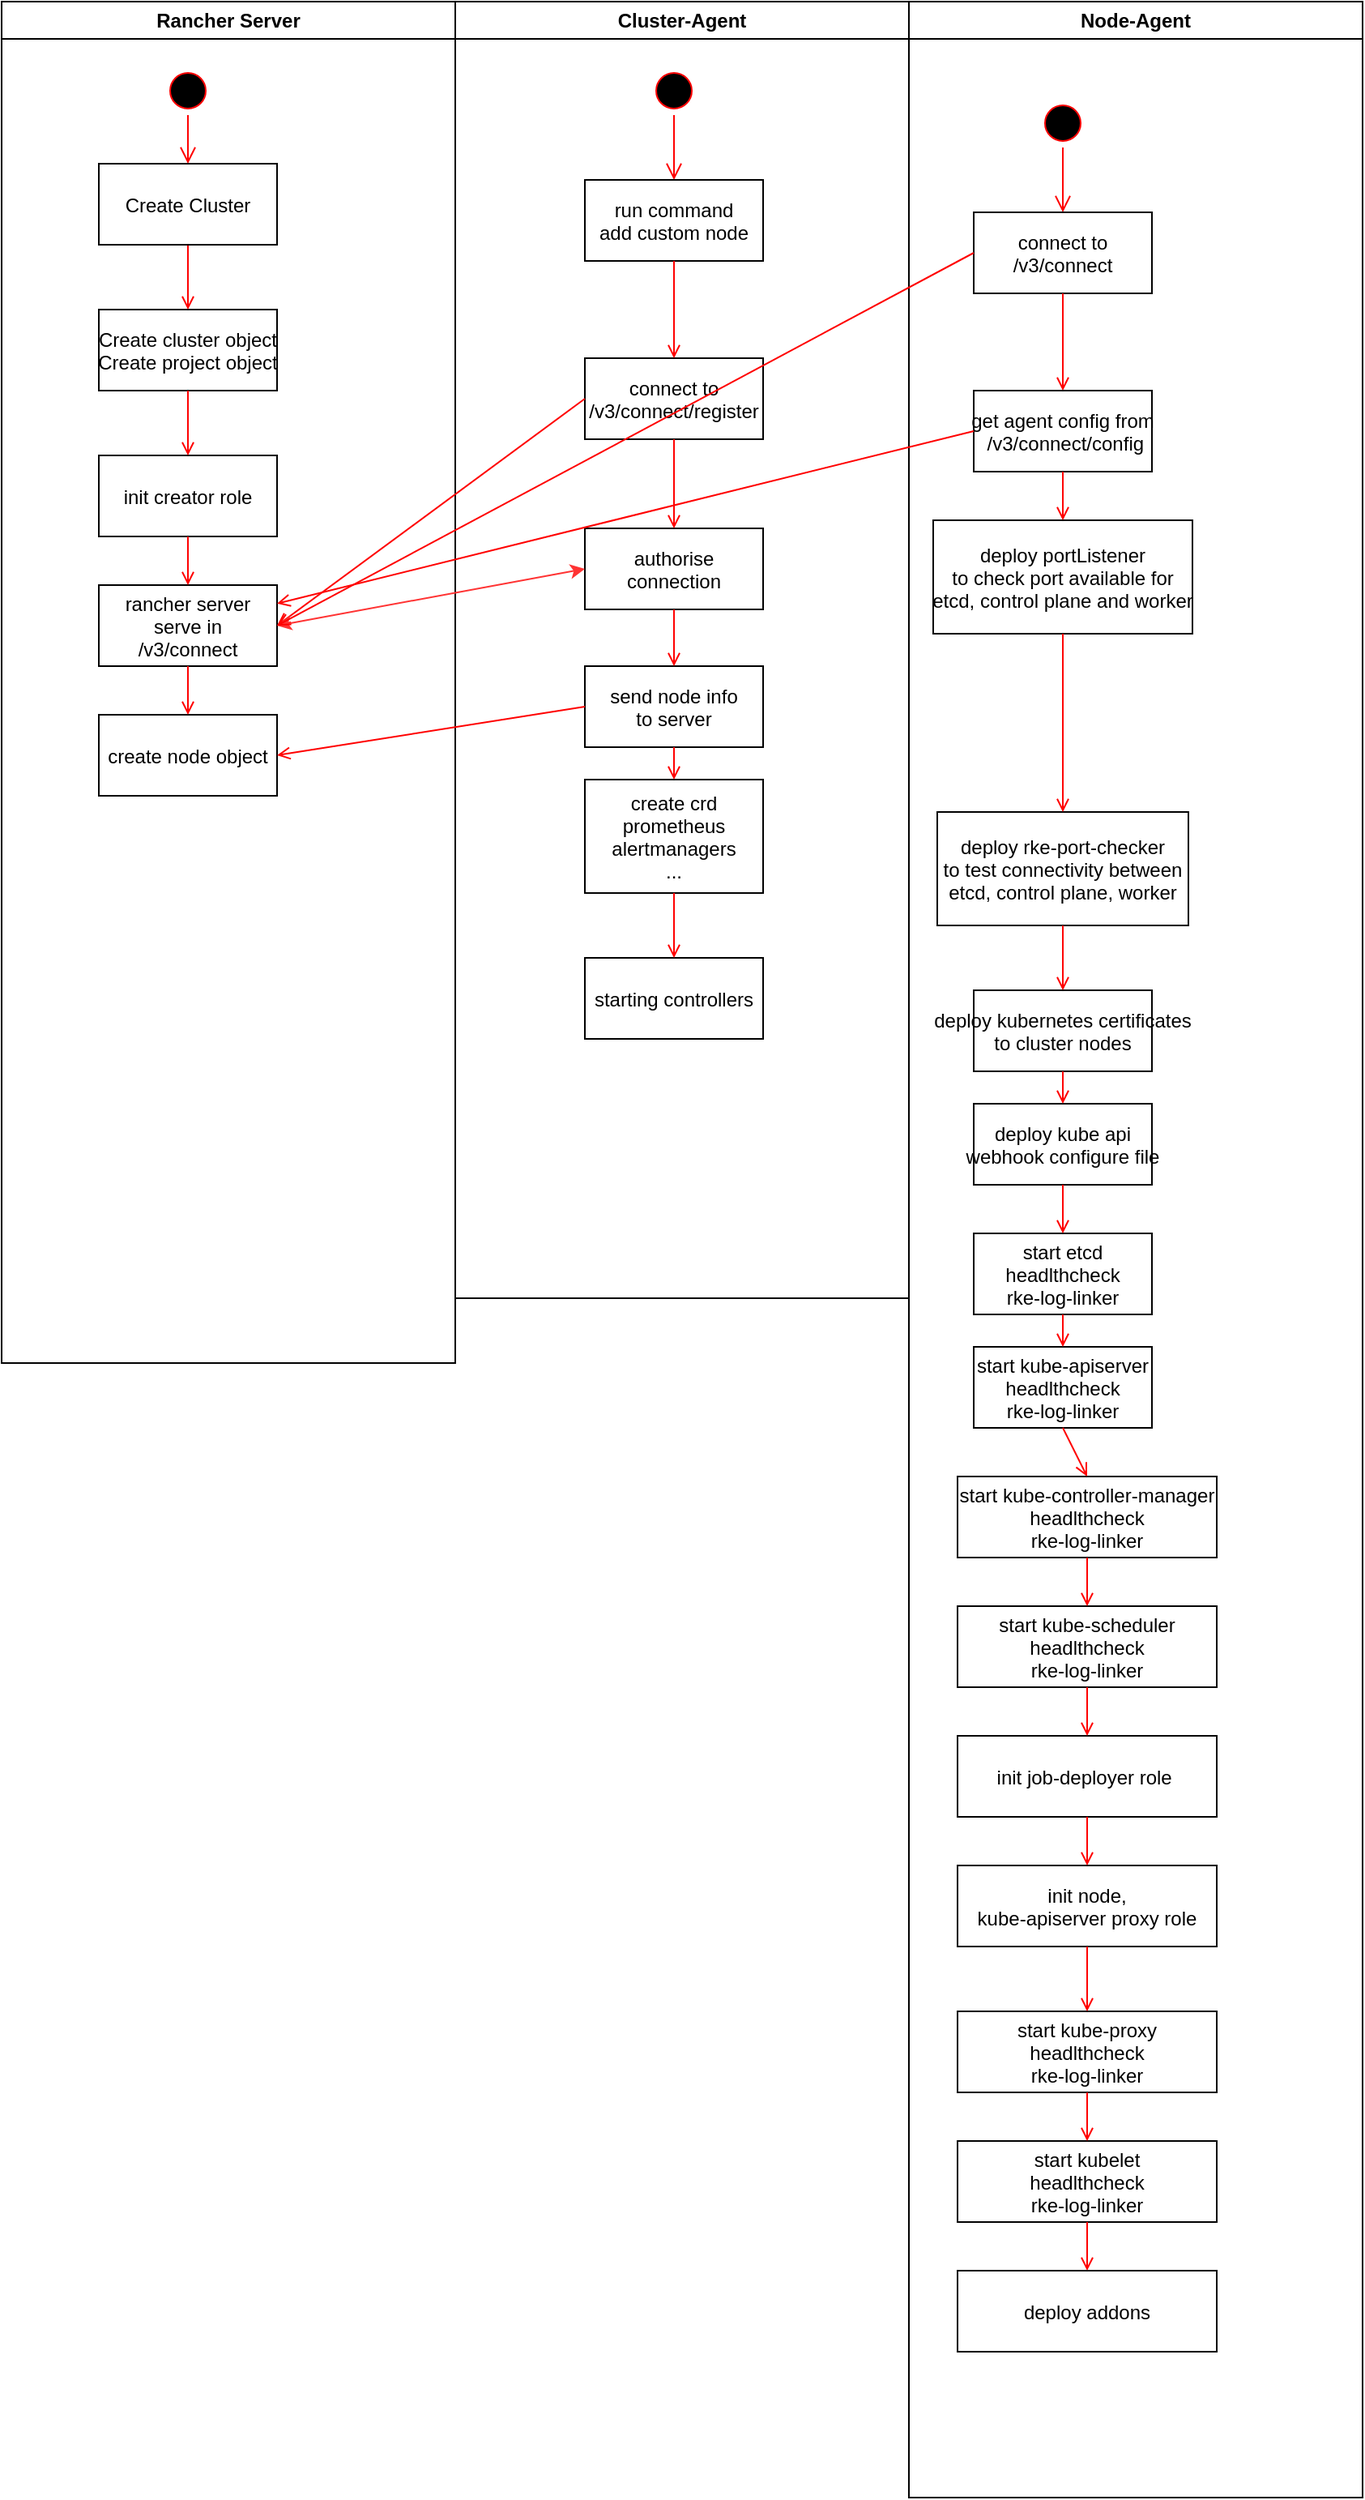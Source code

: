 <mxfile version="13.4.5" type="github">
  <diagram name="Page-1" id="e7e014a7-5840-1c2e-5031-d8a46d1fe8dd">
    <mxGraphModel dx="2066" dy="1154" grid="1" gridSize="10" guides="1" tooltips="1" connect="1" arrows="1" fold="1" page="1" pageScale="1" pageWidth="1169" pageHeight="826" background="#ffffff" math="0" shadow="0">
      <root>
        <mxCell id="0" />
        <mxCell id="1" parent="0" />
        <mxCell id="2" value="Rancher Server" style="swimlane;whiteSpace=wrap" parent="1" vertex="1">
          <mxGeometry x="150" y="30" width="280" height="840" as="geometry" />
        </mxCell>
        <mxCell id="5" value="" style="ellipse;shape=startState;fillColor=#000000;strokeColor=#ff0000;" parent="2" vertex="1">
          <mxGeometry x="100" y="40" width="30" height="30" as="geometry" />
        </mxCell>
        <mxCell id="6" value="" style="edgeStyle=elbowEdgeStyle;elbow=horizontal;verticalAlign=bottom;endArrow=open;endSize=8;strokeColor=#FF0000;endFill=1;rounded=0;entryX=0.5;entryY=0;entryDx=0;entryDy=0;" parent="2" source="5" edge="1">
          <mxGeometry x="100" y="40" as="geometry">
            <mxPoint x="115" y="100" as="targetPoint" />
          </mxGeometry>
        </mxCell>
        <mxCell id="8" value="Create cluster object&#xa;Create project object" style="" parent="2" vertex="1">
          <mxGeometry x="60" y="190" width="110" height="50" as="geometry" />
        </mxCell>
        <mxCell id="9" value="" style="endArrow=open;strokeColor=#FF0000;endFill=1;rounded=0;entryX=0.5;entryY=0;entryDx=0;entryDy=0;exitX=0.5;exitY=1;exitDx=0;exitDy=0;" parent="2" source="Nvh7TqMCfOIsHcsC9H2H-47" target="8" edge="1">
          <mxGeometry relative="1" as="geometry">
            <mxPoint x="115" y="180" as="sourcePoint" />
            <mxPoint x="115" y="210" as="targetPoint" />
          </mxGeometry>
        </mxCell>
        <mxCell id="10" value="init creator role" style="" parent="2" vertex="1">
          <mxGeometry x="60" y="280" width="110" height="50" as="geometry" />
        </mxCell>
        <mxCell id="11" value="" style="endArrow=open;strokeColor=#FF0000;endFill=1;rounded=0" parent="2" source="8" target="10" edge="1">
          <mxGeometry relative="1" as="geometry" />
        </mxCell>
        <mxCell id="Nvh7TqMCfOIsHcsC9H2H-42" value="create node object" style="" vertex="1" parent="2">
          <mxGeometry x="60" y="440" width="110" height="50" as="geometry" />
        </mxCell>
        <mxCell id="Nvh7TqMCfOIsHcsC9H2H-41" value="rancher server&#xa;serve in&#xa;/v3/connect" style="" vertex="1" parent="2">
          <mxGeometry x="60" y="360" width="110" height="50" as="geometry" />
        </mxCell>
        <mxCell id="Nvh7TqMCfOIsHcsC9H2H-43" value="" style="endArrow=open;strokeColor=#FF0000;endFill=1;rounded=0" edge="1" parent="2" source="Nvh7TqMCfOIsHcsC9H2H-41" target="Nvh7TqMCfOIsHcsC9H2H-42">
          <mxGeometry relative="1" as="geometry" />
        </mxCell>
        <mxCell id="Nvh7TqMCfOIsHcsC9H2H-46" value="" style="endArrow=open;strokeColor=#FF0000;endFill=1;rounded=0;exitX=0.5;exitY=1;exitDx=0;exitDy=0;entryX=0.5;entryY=0;entryDx=0;entryDy=0;" edge="1" parent="2" source="10" target="Nvh7TqMCfOIsHcsC9H2H-41">
          <mxGeometry relative="1" as="geometry">
            <mxPoint x="125" y="280" as="sourcePoint" />
            <mxPoint x="125" y="335" as="targetPoint" />
          </mxGeometry>
        </mxCell>
        <mxCell id="Nvh7TqMCfOIsHcsC9H2H-47" value="Create Cluster" style="" vertex="1" parent="2">
          <mxGeometry x="60" y="100" width="110" height="50" as="geometry" />
        </mxCell>
        <mxCell id="3" value="Cluster-Agent" style="swimlane;whiteSpace=wrap" parent="1" vertex="1">
          <mxGeometry x="430" y="30" width="280" height="800" as="geometry" />
        </mxCell>
        <mxCell id="13" value="" style="ellipse;shape=startState;fillColor=#000000;strokeColor=#ff0000;" parent="3" vertex="1">
          <mxGeometry x="120" y="40" width="30" height="30" as="geometry" />
        </mxCell>
        <mxCell id="14" value="" style="edgeStyle=elbowEdgeStyle;elbow=horizontal;verticalAlign=bottom;endArrow=open;endSize=8;strokeColor=#FF0000;endFill=1;rounded=0" parent="3" source="13" target="15" edge="1">
          <mxGeometry x="100" y="20" as="geometry">
            <mxPoint x="115" y="90" as="targetPoint" />
          </mxGeometry>
        </mxCell>
        <mxCell id="15" value="run command &#xa;add custom node" style="" parent="3" vertex="1">
          <mxGeometry x="80" y="110" width="110" height="50" as="geometry" />
        </mxCell>
        <mxCell id="16" value="connect to&#xa;/v3/connect/register" style="" parent="3" vertex="1">
          <mxGeometry x="80" y="220" width="110" height="50" as="geometry" />
        </mxCell>
        <mxCell id="17" value="" style="endArrow=open;strokeColor=#FF0000;endFill=1;rounded=0" parent="3" source="15" target="16" edge="1">
          <mxGeometry relative="1" as="geometry" />
        </mxCell>
        <mxCell id="18" value="authorise&#xa;connection" style="" parent="3" vertex="1">
          <mxGeometry x="80" y="325" width="110" height="50" as="geometry" />
        </mxCell>
        <mxCell id="19" value="" style="endArrow=open;strokeColor=#FF0000;endFill=1;rounded=0" parent="3" source="16" target="18" edge="1">
          <mxGeometry relative="1" as="geometry" />
        </mxCell>
        <mxCell id="Nvh7TqMCfOIsHcsC9H2H-49" value="send node info&#xa;to server" style="" vertex="1" parent="3">
          <mxGeometry x="80" y="410" width="110" height="50" as="geometry" />
        </mxCell>
        <mxCell id="Nvh7TqMCfOIsHcsC9H2H-51" value="create crd&#xa;prometheus&#xa;alertmanagers&#xa;..." style="" vertex="1" parent="3">
          <mxGeometry x="80" y="480" width="110" height="70" as="geometry" />
        </mxCell>
        <mxCell id="Nvh7TqMCfOIsHcsC9H2H-55" value="starting controllers" style="" vertex="1" parent="3">
          <mxGeometry x="80" y="590" width="110" height="50" as="geometry" />
        </mxCell>
        <mxCell id="Nvh7TqMCfOIsHcsC9H2H-62" value="" style="endArrow=open;strokeColor=#FF0000;endFill=1;rounded=0;exitX=0.5;exitY=1;exitDx=0;exitDy=0;entryX=0.5;entryY=0;entryDx=0;entryDy=0;" edge="1" parent="3" source="18" target="Nvh7TqMCfOIsHcsC9H2H-49">
          <mxGeometry relative="1" as="geometry">
            <mxPoint x="155" y="290" as="sourcePoint" />
            <mxPoint x="155" y="345" as="targetPoint" />
          </mxGeometry>
        </mxCell>
        <mxCell id="Nvh7TqMCfOIsHcsC9H2H-61" value="" style="endArrow=open;strokeColor=#FF0000;endFill=1;rounded=0;exitX=0.5;exitY=1;exitDx=0;exitDy=0;entryX=0.5;entryY=0;entryDx=0;entryDy=0;" edge="1" parent="3" source="Nvh7TqMCfOIsHcsC9H2H-49" target="Nvh7TqMCfOIsHcsC9H2H-51">
          <mxGeometry relative="1" as="geometry">
            <mxPoint x="145" y="280" as="sourcePoint" />
            <mxPoint x="145" y="335" as="targetPoint" />
          </mxGeometry>
        </mxCell>
        <mxCell id="Nvh7TqMCfOIsHcsC9H2H-63" value="" style="endArrow=open;strokeColor=#FF0000;endFill=1;rounded=0;exitX=0.5;exitY=1;exitDx=0;exitDy=0;entryX=0.5;entryY=0;entryDx=0;entryDy=0;" edge="1" parent="3" source="Nvh7TqMCfOIsHcsC9H2H-51" target="Nvh7TqMCfOIsHcsC9H2H-55">
          <mxGeometry relative="1" as="geometry">
            <mxPoint x="165" y="300" as="sourcePoint" />
            <mxPoint x="170" y="570" as="targetPoint" />
          </mxGeometry>
        </mxCell>
        <mxCell id="4" value="Node-Agent" style="swimlane;whiteSpace=wrap;swimlaneFillColor=#ffffff;" parent="1" vertex="1">
          <mxGeometry x="710" y="30" width="280" height="1540" as="geometry" />
        </mxCell>
        <mxCell id="Nvh7TqMCfOIsHcsC9H2H-64" value="" style="ellipse;shape=startState;fillColor=#000000;strokeColor=#ff0000;" vertex="1" parent="4">
          <mxGeometry x="80" y="60" width="30" height="30" as="geometry" />
        </mxCell>
        <mxCell id="Nvh7TqMCfOIsHcsC9H2H-65" value="" style="edgeStyle=elbowEdgeStyle;elbow=horizontal;verticalAlign=bottom;endArrow=open;endSize=8;strokeColor=#FF0000;endFill=1;rounded=0" edge="1" parent="4" source="Nvh7TqMCfOIsHcsC9H2H-64" target="Nvh7TqMCfOIsHcsC9H2H-66">
          <mxGeometry x="-370" y="10" as="geometry">
            <mxPoint x="-355" y="80" as="targetPoint" />
          </mxGeometry>
        </mxCell>
        <mxCell id="Nvh7TqMCfOIsHcsC9H2H-66" value="connect to&#xa;/v3/connect" style="" vertex="1" parent="4">
          <mxGeometry x="40" y="130" width="110" height="50" as="geometry" />
        </mxCell>
        <mxCell id="Nvh7TqMCfOIsHcsC9H2H-67" value="get agent config from&#xa; /v3/connect/config" style="" vertex="1" parent="4">
          <mxGeometry x="40" y="240" width="110" height="50" as="geometry" />
        </mxCell>
        <mxCell id="Nvh7TqMCfOIsHcsC9H2H-68" value="" style="endArrow=open;strokeColor=#FF0000;endFill=1;rounded=0" edge="1" parent="4" source="Nvh7TqMCfOIsHcsC9H2H-66" target="Nvh7TqMCfOIsHcsC9H2H-67">
          <mxGeometry relative="1" as="geometry" />
        </mxCell>
        <mxCell id="Nvh7TqMCfOIsHcsC9H2H-71" value="deploy portListener&#xa;to check port available for&#xa;etcd, control plane and worker" style="" vertex="1" parent="4">
          <mxGeometry x="15" y="320" width="160" height="70" as="geometry" />
        </mxCell>
        <mxCell id="Nvh7TqMCfOIsHcsC9H2H-72" value="deploy rke-port-checker&#xa;to test connectivity between&#xa;etcd, control plane, worker" style="" vertex="1" parent="4">
          <mxGeometry x="17.5" y="500" width="155" height="70" as="geometry" />
        </mxCell>
        <mxCell id="Nvh7TqMCfOIsHcsC9H2H-73" value="deploy kubernetes certificates &#xa;to cluster nodes" style="" vertex="1" parent="4">
          <mxGeometry x="40" y="610" width="110" height="50" as="geometry" />
        </mxCell>
        <mxCell id="Nvh7TqMCfOIsHcsC9H2H-74" value="" style="endArrow=open;strokeColor=#FF0000;endFill=1;rounded=0;exitX=0.5;exitY=1;exitDx=0;exitDy=0;entryX=0.5;entryY=0;entryDx=0;entryDy=0;" edge="1" parent="4" source="Nvh7TqMCfOIsHcsC9H2H-67" target="Nvh7TqMCfOIsHcsC9H2H-71">
          <mxGeometry relative="1" as="geometry">
            <mxPoint x="95" y="370" as="sourcePoint" />
            <mxPoint x="-315" y="335" as="targetPoint" />
          </mxGeometry>
        </mxCell>
        <mxCell id="Nvh7TqMCfOIsHcsC9H2H-75" value="" style="endArrow=open;strokeColor=#FF0000;endFill=1;rounded=0;exitX=0.5;exitY=1;exitDx=0;exitDy=0;entryX=0.5;entryY=0;entryDx=0;entryDy=0;" edge="1" parent="4" source="Nvh7TqMCfOIsHcsC9H2H-71" target="Nvh7TqMCfOIsHcsC9H2H-72">
          <mxGeometry relative="1" as="geometry">
            <mxPoint x="-325" y="270" as="sourcePoint" />
            <mxPoint x="-325" y="325" as="targetPoint" />
          </mxGeometry>
        </mxCell>
        <mxCell id="Nvh7TqMCfOIsHcsC9H2H-76" value="" style="endArrow=open;strokeColor=#FF0000;endFill=1;rounded=0;exitX=0.5;exitY=1;exitDx=0;exitDy=0;entryX=0.5;entryY=0;entryDx=0;entryDy=0;" edge="1" parent="4" source="Nvh7TqMCfOIsHcsC9H2H-72" target="Nvh7TqMCfOIsHcsC9H2H-73">
          <mxGeometry relative="1" as="geometry">
            <mxPoint x="-305" y="290" as="sourcePoint" />
            <mxPoint x="-300" y="560" as="targetPoint" />
          </mxGeometry>
        </mxCell>
        <mxCell id="Nvh7TqMCfOIsHcsC9H2H-77" value="deploy kube api&#xa;webhook configure file" style="" vertex="1" parent="4">
          <mxGeometry x="40" y="680" width="110" height="50" as="geometry" />
        </mxCell>
        <mxCell id="Nvh7TqMCfOIsHcsC9H2H-78" value="start etcd&#xa;headlthcheck&#xa;rke-log-linker" style="" vertex="1" parent="4">
          <mxGeometry x="40" y="760" width="110" height="50" as="geometry" />
        </mxCell>
        <mxCell id="Nvh7TqMCfOIsHcsC9H2H-79" value="start kube-apiserver&#xa;headlthcheck&#xa;rke-log-linker" style="" vertex="1" parent="4">
          <mxGeometry x="40" y="830" width="110" height="50" as="geometry" />
        </mxCell>
        <mxCell id="Nvh7TqMCfOIsHcsC9H2H-80" value="start kube-controller-manager&#xa;headlthcheck&#xa;rke-log-linker" style="" vertex="1" parent="4">
          <mxGeometry x="30" y="910" width="160" height="50" as="geometry" />
        </mxCell>
        <mxCell id="Nvh7TqMCfOIsHcsC9H2H-81" value="start kube-scheduler&#xa;headlthcheck&#xa;rke-log-linker" style="" vertex="1" parent="4">
          <mxGeometry x="30" y="990" width="160" height="50" as="geometry" />
        </mxCell>
        <mxCell id="Nvh7TqMCfOIsHcsC9H2H-82" value="init job-deployer role " style="" vertex="1" parent="4">
          <mxGeometry x="30" y="1070" width="160" height="50" as="geometry" />
        </mxCell>
        <mxCell id="Nvh7TqMCfOIsHcsC9H2H-83" value="init node, &#xa;kube-apiserver proxy role" style="" vertex="1" parent="4">
          <mxGeometry x="30" y="1150" width="160" height="50" as="geometry" />
        </mxCell>
        <mxCell id="Nvh7TqMCfOIsHcsC9H2H-85" value="start kubelet&#xa;headlthcheck&#xa;rke-log-linker" style="" vertex="1" parent="4">
          <mxGeometry x="30" y="1320" width="160" height="50" as="geometry" />
        </mxCell>
        <mxCell id="Nvh7TqMCfOIsHcsC9H2H-86" value="start kube-proxy&#xa;headlthcheck&#xa;rke-log-linker" style="" vertex="1" parent="4">
          <mxGeometry x="30" y="1240" width="160" height="50" as="geometry" />
        </mxCell>
        <mxCell id="Nvh7TqMCfOIsHcsC9H2H-110" value="deploy addons" style="" vertex="1" parent="4">
          <mxGeometry x="30" y="1400" width="160" height="50" as="geometry" />
        </mxCell>
        <mxCell id="Nvh7TqMCfOIsHcsC9H2H-114" value="" style="endArrow=open;strokeColor=#FF0000;endFill=1;rounded=0;exitX=0.5;exitY=1;exitDx=0;exitDy=0;entryX=0.5;entryY=0;entryDx=0;entryDy=0;" edge="1" parent="4" source="Nvh7TqMCfOIsHcsC9H2H-73" target="Nvh7TqMCfOIsHcsC9H2H-77">
          <mxGeometry relative="1" as="geometry">
            <mxPoint x="135" y="610" as="sourcePoint" />
            <mxPoint x="135" y="650" as="targetPoint" />
          </mxGeometry>
        </mxCell>
        <mxCell id="Nvh7TqMCfOIsHcsC9H2H-113" value="" style="endArrow=open;strokeColor=#FF0000;endFill=1;rounded=0;exitX=0.5;exitY=1;exitDx=0;exitDy=0;entryX=0.5;entryY=0;entryDx=0;entryDy=0;" edge="1" parent="4" source="Nvh7TqMCfOIsHcsC9H2H-77" target="Nvh7TqMCfOIsHcsC9H2H-78">
          <mxGeometry relative="1" as="geometry">
            <mxPoint x="125" y="600" as="sourcePoint" />
            <mxPoint x="125" y="640" as="targetPoint" />
          </mxGeometry>
        </mxCell>
        <mxCell id="Nvh7TqMCfOIsHcsC9H2H-112" value="" style="endArrow=open;strokeColor=#FF0000;endFill=1;rounded=0;exitX=0.5;exitY=1;exitDx=0;exitDy=0;entryX=0.5;entryY=0;entryDx=0;entryDy=0;" edge="1" parent="4" source="Nvh7TqMCfOIsHcsC9H2H-78" target="Nvh7TqMCfOIsHcsC9H2H-79">
          <mxGeometry relative="1" as="geometry">
            <mxPoint x="115" y="590" as="sourcePoint" />
            <mxPoint x="115" y="630" as="targetPoint" />
          </mxGeometry>
        </mxCell>
        <mxCell id="Nvh7TqMCfOIsHcsC9H2H-111" value="" style="endArrow=open;strokeColor=#FF0000;endFill=1;rounded=0;exitX=0.5;exitY=1;exitDx=0;exitDy=0;entryX=0.5;entryY=0;entryDx=0;entryDy=0;" edge="1" parent="4" source="Nvh7TqMCfOIsHcsC9H2H-79" target="Nvh7TqMCfOIsHcsC9H2H-80">
          <mxGeometry relative="1" as="geometry">
            <mxPoint x="105" y="580" as="sourcePoint" />
            <mxPoint x="105" y="620" as="targetPoint" />
          </mxGeometry>
        </mxCell>
        <mxCell id="Nvh7TqMCfOIsHcsC9H2H-115" value="" style="endArrow=open;strokeColor=#FF0000;endFill=1;rounded=0;exitX=0.5;exitY=1;exitDx=0;exitDy=0;entryX=0.5;entryY=0;entryDx=0;entryDy=0;" edge="1" parent="4" source="Nvh7TqMCfOIsHcsC9H2H-80" target="Nvh7TqMCfOIsHcsC9H2H-81">
          <mxGeometry relative="1" as="geometry">
            <mxPoint x="145" y="620" as="sourcePoint" />
            <mxPoint x="145" y="660" as="targetPoint" />
          </mxGeometry>
        </mxCell>
        <mxCell id="Nvh7TqMCfOIsHcsC9H2H-117" value="" style="endArrow=open;strokeColor=#FF0000;endFill=1;rounded=0;exitX=0.5;exitY=1;exitDx=0;exitDy=0;" edge="1" parent="4" source="Nvh7TqMCfOIsHcsC9H2H-81" target="Nvh7TqMCfOIsHcsC9H2H-82">
          <mxGeometry relative="1" as="geometry">
            <mxPoint x="130" y="980" as="sourcePoint" />
            <mxPoint x="130" y="1010" as="targetPoint" />
          </mxGeometry>
        </mxCell>
        <mxCell id="Nvh7TqMCfOIsHcsC9H2H-116" value="" style="endArrow=open;strokeColor=#FF0000;endFill=1;rounded=0;exitX=0.5;exitY=1;exitDx=0;exitDy=0;" edge="1" parent="4" source="Nvh7TqMCfOIsHcsC9H2H-82" target="Nvh7TqMCfOIsHcsC9H2H-83">
          <mxGeometry relative="1" as="geometry">
            <mxPoint x="120" y="970" as="sourcePoint" />
            <mxPoint x="120" y="1000" as="targetPoint" />
          </mxGeometry>
        </mxCell>
        <mxCell id="Nvh7TqMCfOIsHcsC9H2H-118" value="" style="endArrow=open;strokeColor=#FF0000;endFill=1;rounded=0;exitX=0.5;exitY=1;exitDx=0;exitDy=0;entryX=0.5;entryY=0;entryDx=0;entryDy=0;" edge="1" parent="4" source="Nvh7TqMCfOIsHcsC9H2H-83" target="Nvh7TqMCfOIsHcsC9H2H-86">
          <mxGeometry relative="1" as="geometry">
            <mxPoint x="140" y="990" as="sourcePoint" />
            <mxPoint x="140" y="1020" as="targetPoint" />
          </mxGeometry>
        </mxCell>
        <mxCell id="Nvh7TqMCfOIsHcsC9H2H-119" value="" style="endArrow=open;strokeColor=#FF0000;endFill=1;rounded=0;exitX=0.5;exitY=1;exitDx=0;exitDy=0;" edge="1" parent="4" source="Nvh7TqMCfOIsHcsC9H2H-86" target="Nvh7TqMCfOIsHcsC9H2H-85">
          <mxGeometry relative="1" as="geometry">
            <mxPoint x="120" y="1210" as="sourcePoint" />
            <mxPoint x="120" y="1250" as="targetPoint" />
          </mxGeometry>
        </mxCell>
        <mxCell id="Nvh7TqMCfOIsHcsC9H2H-120" value="" style="endArrow=open;strokeColor=#FF0000;endFill=1;rounded=0;exitX=0.5;exitY=1;exitDx=0;exitDy=0;" edge="1" parent="4" source="Nvh7TqMCfOIsHcsC9H2H-85" target="Nvh7TqMCfOIsHcsC9H2H-110">
          <mxGeometry relative="1" as="geometry">
            <mxPoint x="130" y="1220" as="sourcePoint" />
            <mxPoint x="130" y="1260" as="targetPoint" />
          </mxGeometry>
        </mxCell>
        <mxCell id="Nvh7TqMCfOIsHcsC9H2H-56" value="" style="endArrow=open;strokeColor=#FF0000;endFill=1;rounded=0;entryX=1;entryY=0.5;entryDx=0;entryDy=0;exitX=0;exitY=0.5;exitDx=0;exitDy=0;" edge="1" parent="1" source="16" target="Nvh7TqMCfOIsHcsC9H2H-41">
          <mxGeometry relative="1" as="geometry">
            <mxPoint x="275" y="260" as="sourcePoint" />
            <mxPoint x="320" y="155" as="targetPoint" />
          </mxGeometry>
        </mxCell>
        <mxCell id="Nvh7TqMCfOIsHcsC9H2H-59" value="" style="endArrow=classic;startArrow=classic;html=1;exitX=1;exitY=0.5;exitDx=0;exitDy=0;entryX=0;entryY=0.5;entryDx=0;entryDy=0;fillColor=#a20025;strokeColor=#FF3333;" edge="1" parent="1" source="Nvh7TqMCfOIsHcsC9H2H-41" target="18">
          <mxGeometry width="50" height="50" relative="1" as="geometry">
            <mxPoint x="430" y="420" as="sourcePoint" />
            <mxPoint x="440" y="380" as="targetPoint" />
          </mxGeometry>
        </mxCell>
        <mxCell id="Nvh7TqMCfOIsHcsC9H2H-60" value="" style="endArrow=open;strokeColor=#FF0000;endFill=1;rounded=0;entryX=1;entryY=0.5;entryDx=0;entryDy=0;exitX=0;exitY=0.5;exitDx=0;exitDy=0;" edge="1" parent="1" source="Nvh7TqMCfOIsHcsC9H2H-49" target="Nvh7TqMCfOIsHcsC9H2H-42">
          <mxGeometry relative="1" as="geometry">
            <mxPoint x="460" y="285" as="sourcePoint" />
            <mxPoint x="330" y="425" as="targetPoint" />
          </mxGeometry>
        </mxCell>
        <mxCell id="Nvh7TqMCfOIsHcsC9H2H-121" value="" style="endArrow=open;strokeColor=#FF0000;endFill=1;rounded=0;exitX=0;exitY=0.5;exitDx=0;exitDy=0;entryX=1;entryY=0.5;entryDx=0;entryDy=0;" edge="1" parent="1" source="Nvh7TqMCfOIsHcsC9H2H-66" target="Nvh7TqMCfOIsHcsC9H2H-41">
          <mxGeometry relative="1" as="geometry">
            <mxPoint x="575" y="200" as="sourcePoint" />
            <mxPoint x="575" y="260" as="targetPoint" />
          </mxGeometry>
        </mxCell>
        <mxCell id="Nvh7TqMCfOIsHcsC9H2H-122" value="" style="endArrow=open;strokeColor=#FF0000;endFill=1;rounded=0;exitX=0;exitY=0.5;exitDx=0;exitDy=0;" edge="1" parent="1" source="Nvh7TqMCfOIsHcsC9H2H-67" target="Nvh7TqMCfOIsHcsC9H2H-41">
          <mxGeometry relative="1" as="geometry">
            <mxPoint x="760" y="195" as="sourcePoint" />
            <mxPoint x="330" y="425" as="targetPoint" />
          </mxGeometry>
        </mxCell>
      </root>
    </mxGraphModel>
  </diagram>
</mxfile>
